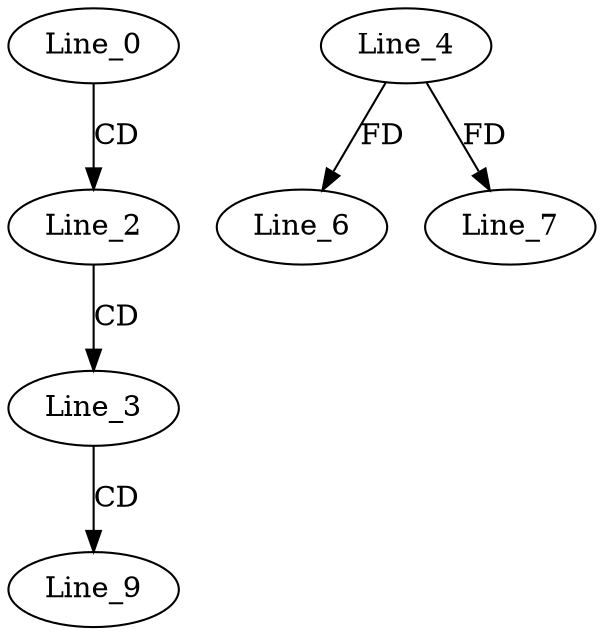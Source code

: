 digraph G {
  Line_0;
  Line_2;
  Line_3;
  Line_4;
  Line_6;
  Line_7;
  Line_9;
  Line_0 -> Line_2 [ label="CD" ];
  Line_2 -> Line_3 [ label="CD" ];
  Line_4 -> Line_6 [ label="FD" ];
  Line_4 -> Line_7 [ label="FD" ];
  Line_3 -> Line_9 [ label="CD" ];
}
